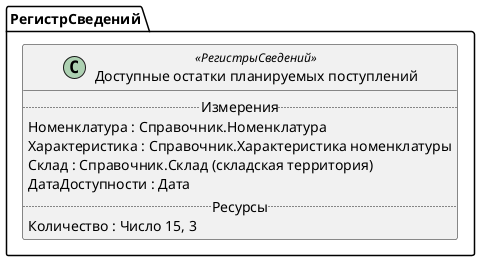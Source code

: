 ﻿@startuml ДоступныеОстаткиПланируемыхПоступлений
'!include templates.wsd
'..\include templates.wsd
class РегистрСведений.ДоступныеОстаткиПланируемыхПоступлений as "Доступные остатки планируемых поступлений" <<РегистрыСведений>>
{
..Измерения..
Номенклатура : Справочник.Номенклатура
Характеристика : Справочник.Характеристика номенклатуры
Склад : Справочник.Склад (складская территория)
ДатаДоступности : Дата
..Ресурсы..
Количество : Число 15, 3
}
@enduml
